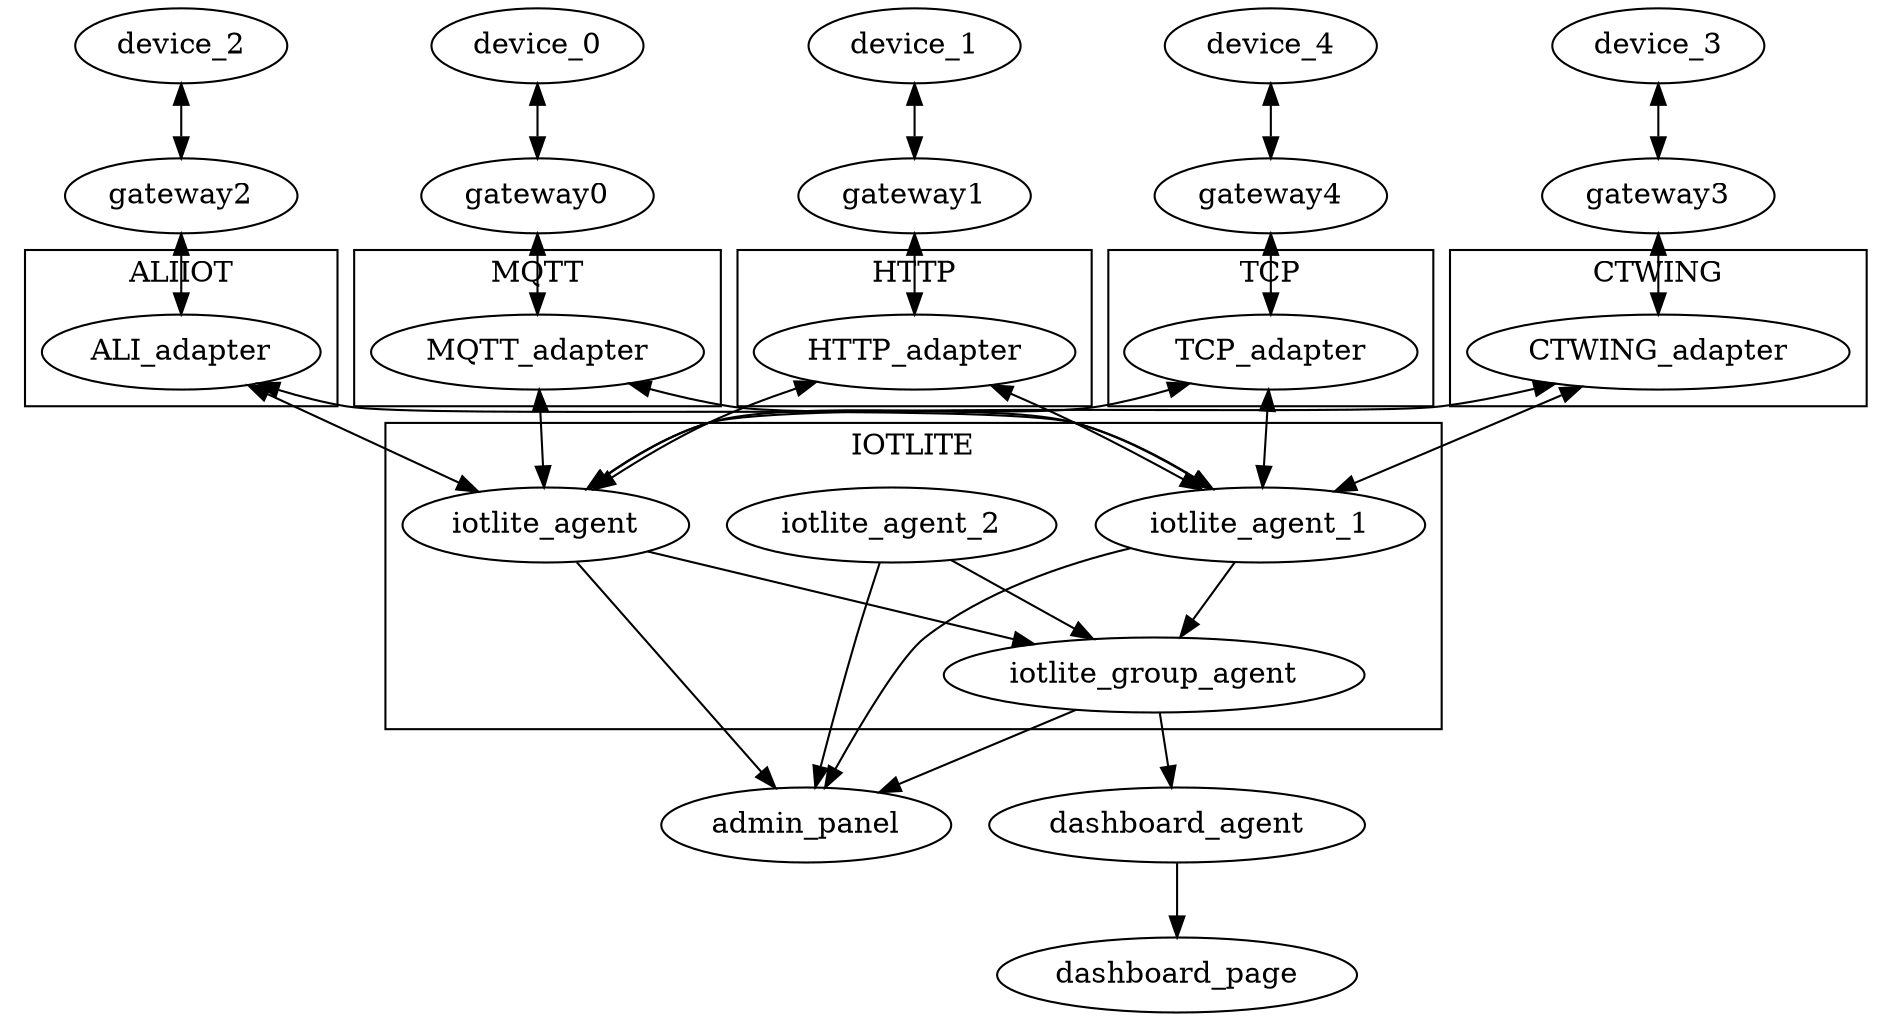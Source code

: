 digraph G {
   subgraph cluster_CTWING {
		CTWING_adapter ;
		label = "CTWING";
	}
   subgraph cluster_ALIIOT {
		ALI_adapter ;
		label = "ALIIOT";
	}

    subgraph cluster_MQTT {
		MQTT_adapter ;
		label = "MQTT";
	}

    subgraph cluster_HTTP {
		HTTP_adapter ;
		label = "HTTP";
	}

    subgraph cluster_TCP {
		TCP_adapter ;
		label = "TCP";
	}

    subgraph cluster_IOTLITE {
      	iotlite_agent_2->iotlite_group_agent;
		iotlite_agent_1->iotlite_group_agent;
        iotlite_agent->iotlite_group_agent;
		label = "IOTLITE";
	}

   	iotlite_agent_2->admin_panel;
	iotlite_agent_1->admin_panel;
    iotlite_agent->admin_panel;
    iotlite_group_agent->admin_panel;


   iotlite_group_agent->dashboard_agent;

   dashboard_agent->dashboard_page

  device_0->gateway0->MQTT_adapter[dir="both"]
  device_1->gateway1->HTTP_adapter[dir="both"]
  device_2->gateway2->ALI_adapter[dir="both"]
  device_3->gateway3->CTWING_adapter[dir="both"]
  device_4->gateway4->TCP_adapter[dir="both"]

  MQTT_adapter -> iotlite_agent_1[dir="both"]
  HTTP_adapter -> iotlite_agent_1[dir="both"]
  TCP_adapter->iotlite_agent_1[dir="both"]
  ALI_adapter -> iotlite_agent_1[dir="both"]
  CTWING_adapter->iotlite_agent_1[dir="both"]

  MQTT_adapter -> iotlite_agent[dir="both"]
  HTTP_adapter -> iotlite_agent[dir="both"]
  TCP_adapter->iotlite_agent[dir="both"]
  ALI_adapter -> iotlite_agent[dir="both"]
  CTWING_adapter->iotlite_agent[dir="both"]
}